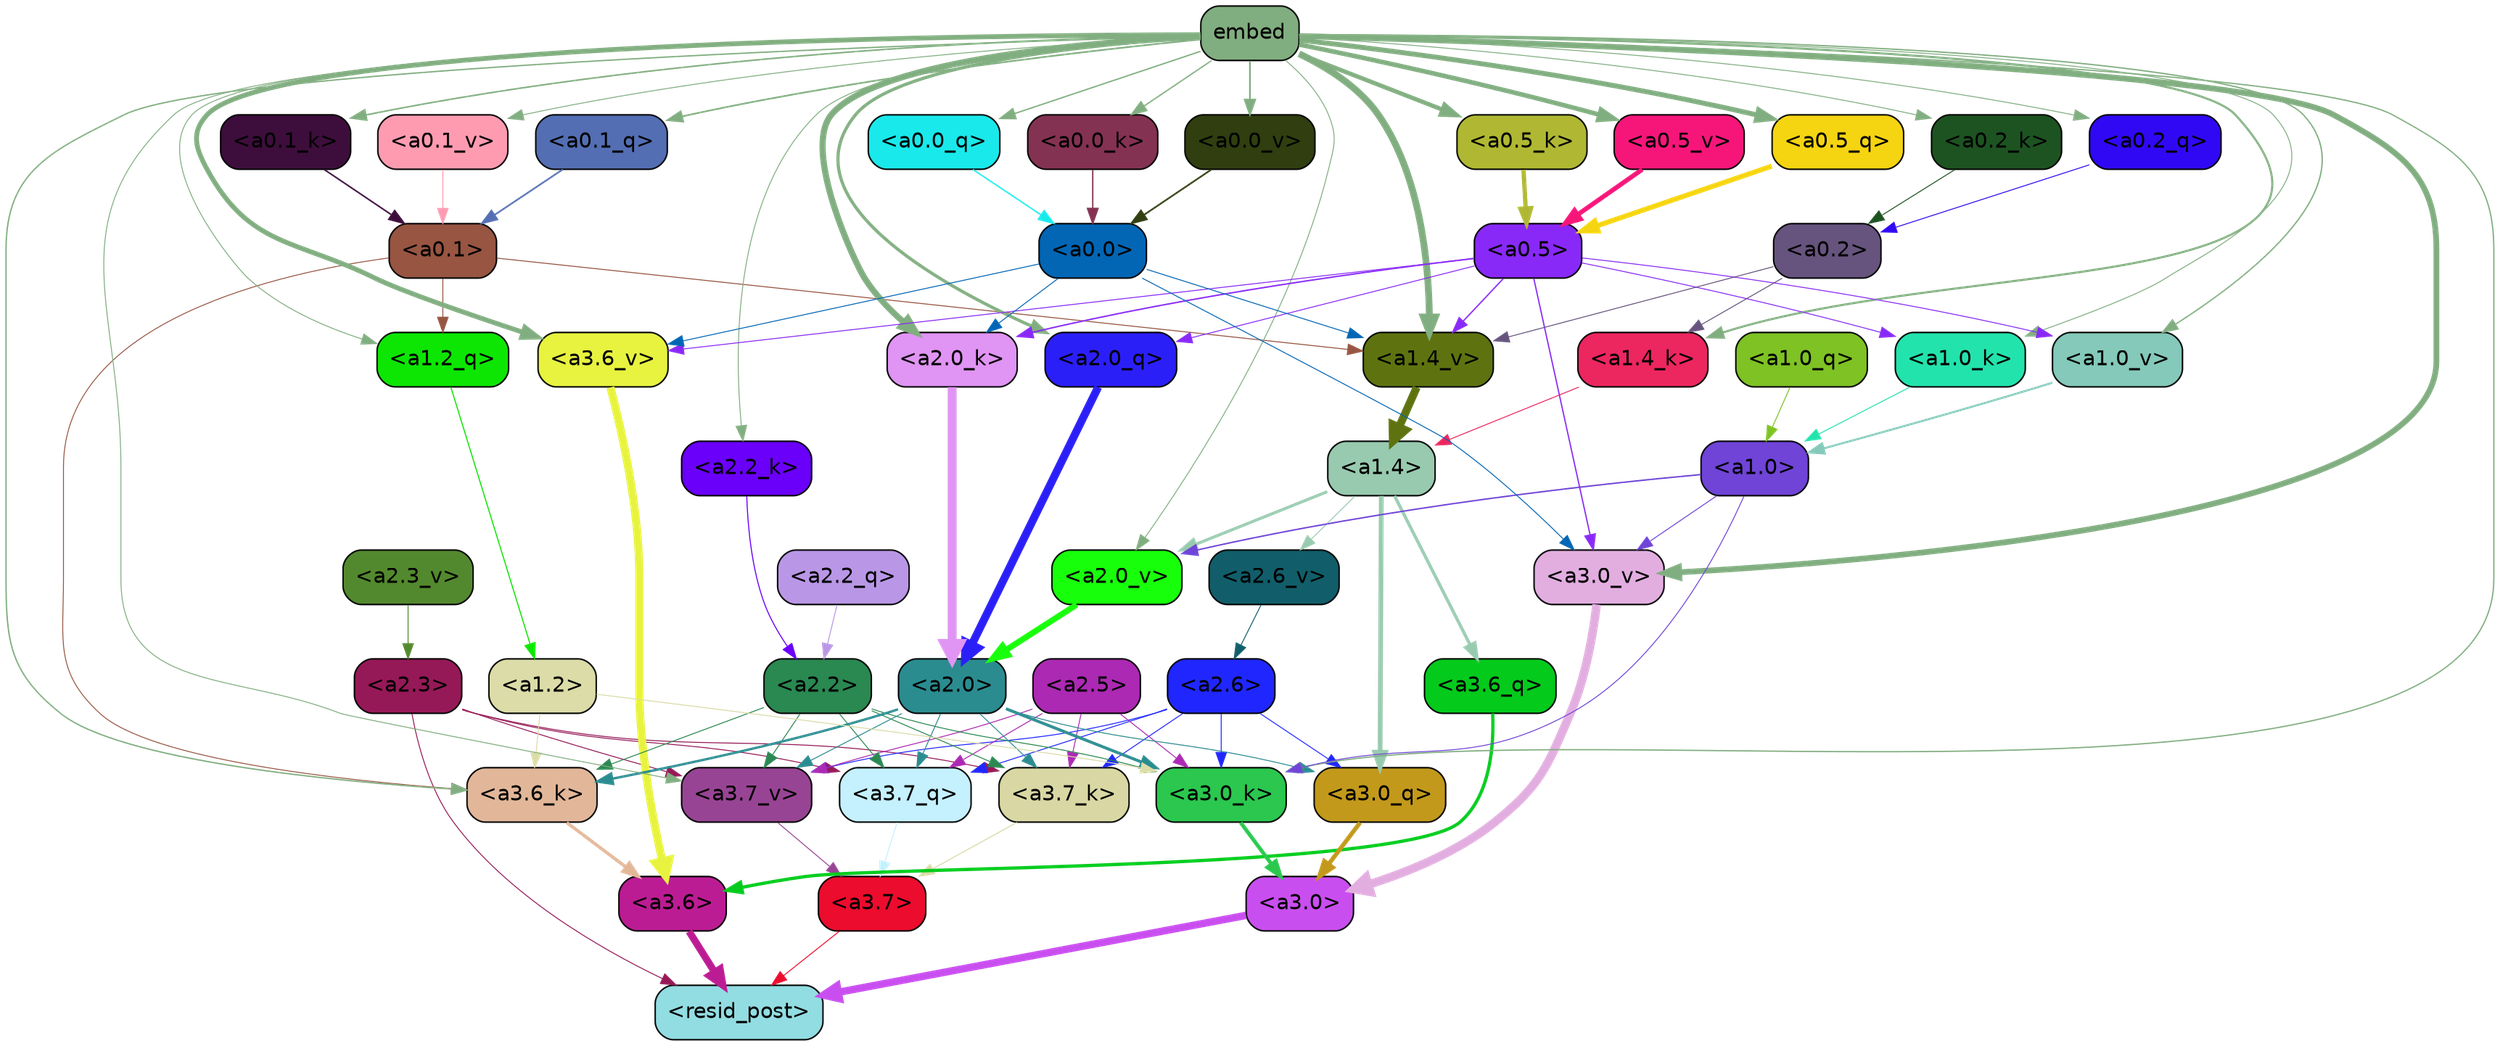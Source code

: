 strict digraph "" {
	graph [bgcolor=transparent,
		layout=dot,
		overlap=false,
		splines=true
	];
	"<a3.7>"	[color=black,
		fillcolor="#ec0c2d",
		fontname=Helvetica,
		shape=box,
		style="filled, rounded"];
	"<resid_post>"	[color=black,
		fillcolor="#92dde2",
		fontname=Helvetica,
		shape=box,
		style="filled, rounded"];
	"<a3.7>" -> "<resid_post>"	[color="#ec0c2d",
		penwidth=0.6];
	"<a3.6>"	[color=black,
		fillcolor="#bc1c93",
		fontname=Helvetica,
		shape=box,
		style="filled, rounded"];
	"<a3.6>" -> "<resid_post>"	[color="#bc1c93",
		penwidth=4.751592040061951];
	"<a3.0>"	[color=black,
		fillcolor="#c94eef",
		fontname=Helvetica,
		shape=box,
		style="filled, rounded"];
	"<a3.0>" -> "<resid_post>"	[color="#c94eef",
		penwidth=4.904066681861877];
	"<a2.3>"	[color=black,
		fillcolor="#961957",
		fontname=Helvetica,
		shape=box,
		style="filled, rounded"];
	"<a2.3>" -> "<resid_post>"	[color="#961957",
		penwidth=0.6];
	"<a3.7_q>"	[color=black,
		fillcolor="#c5f0fd",
		fontname=Helvetica,
		shape=box,
		style="filled, rounded"];
	"<a2.3>" -> "<a3.7_q>"	[color="#961957",
		penwidth=0.6];
	"<a3.7_k>"	[color=black,
		fillcolor="#d9d8a4",
		fontname=Helvetica,
		shape=box,
		style="filled, rounded"];
	"<a2.3>" -> "<a3.7_k>"	[color="#961957",
		penwidth=0.6069068089127541];
	"<a3.7_v>"	[color=black,
		fillcolor="#984494",
		fontname=Helvetica,
		shape=box,
		style="filled, rounded"];
	"<a2.3>" -> "<a3.7_v>"	[color="#961957",
		penwidth=0.6];
	"<a3.7_q>" -> "<a3.7>"	[color="#c5f0fd",
		penwidth=0.6];
	"<a3.6_q>"	[color=black,
		fillcolor="#04ca1c",
		fontname=Helvetica,
		shape=box,
		style="filled, rounded"];
	"<a3.6_q>" -> "<a3.6>"	[color="#04ca1c",
		penwidth=2.160832464694977];
	"<a3.0_q>"	[color=black,
		fillcolor="#c2991b",
		fontname=Helvetica,
		shape=box,
		style="filled, rounded"];
	"<a3.0_q>" -> "<a3.0>"	[color="#c2991b",
		penwidth=2.870753765106201];
	"<a3.7_k>" -> "<a3.7>"	[color="#d9d8a4",
		penwidth=0.6];
	"<a3.6_k>"	[color=black,
		fillcolor="#e2b799",
		fontname=Helvetica,
		shape=box,
		style="filled, rounded"];
	"<a3.6_k>" -> "<a3.6>"	[color="#e2b799",
		penwidth=2.13908451795578];
	"<a3.0_k>"	[color=black,
		fillcolor="#2bc74e",
		fontname=Helvetica,
		shape=box,
		style="filled, rounded"];
	"<a3.0_k>" -> "<a3.0>"	[color="#2bc74e",
		penwidth=2.520303964614868];
	"<a3.7_v>" -> "<a3.7>"	[color="#984494",
		penwidth=0.6];
	"<a3.6_v>"	[color=black,
		fillcolor="#e7f33f",
		fontname=Helvetica,
		shape=box,
		style="filled, rounded"];
	"<a3.6_v>" -> "<a3.6>"	[color="#e7f33f",
		penwidth=5.297133803367615];
	"<a3.0_v>"	[color=black,
		fillcolor="#e2aee0",
		fontname=Helvetica,
		shape=box,
		style="filled, rounded"];
	"<a3.0_v>" -> "<a3.0>"	[color="#e2aee0",
		penwidth=5.680712580680847];
	"<a2.6>"	[color=black,
		fillcolor="#1f27fe",
		fontname=Helvetica,
		shape=box,
		style="filled, rounded"];
	"<a2.6>" -> "<a3.7_q>"	[color="#1f27fe",
		penwidth=0.6];
	"<a2.6>" -> "<a3.0_q>"	[color="#1f27fe",
		penwidth=0.6];
	"<a2.6>" -> "<a3.7_k>"	[color="#1f27fe",
		penwidth=0.6];
	"<a2.6>" -> "<a3.0_k>"	[color="#1f27fe",
		penwidth=0.6];
	"<a2.6>" -> "<a3.7_v>"	[color="#1f27fe",
		penwidth=0.6];
	"<a2.5>"	[color=black,
		fillcolor="#ac29b3",
		fontname=Helvetica,
		shape=box,
		style="filled, rounded"];
	"<a2.5>" -> "<a3.7_q>"	[color="#ac29b3",
		penwidth=0.6];
	"<a2.5>" -> "<a3.7_k>"	[color="#ac29b3",
		penwidth=0.6];
	"<a2.5>" -> "<a3.0_k>"	[color="#ac29b3",
		penwidth=0.6];
	"<a2.5>" -> "<a3.7_v>"	[color="#ac29b3",
		penwidth=0.6];
	"<a2.2>"	[color=black,
		fillcolor="#2a8851",
		fontname=Helvetica,
		shape=box,
		style="filled, rounded"];
	"<a2.2>" -> "<a3.7_q>"	[color="#2a8851",
		penwidth=0.6];
	"<a2.2>" -> "<a3.7_k>"	[color="#2a8851",
		penwidth=0.6];
	"<a2.2>" -> "<a3.6_k>"	[color="#2a8851",
		penwidth=0.6];
	"<a2.2>" -> "<a3.0_k>"	[color="#2a8851",
		penwidth=0.6];
	"<a2.2>" -> "<a3.7_v>"	[color="#2a8851",
		penwidth=0.6];
	"<a2.0>"	[color=black,
		fillcolor="#2b8c90",
		fontname=Helvetica,
		shape=box,
		style="filled, rounded"];
	"<a2.0>" -> "<a3.7_q>"	[color="#2b8c90",
		penwidth=0.6];
	"<a2.0>" -> "<a3.0_q>"	[color="#2b8c90",
		penwidth=0.6];
	"<a2.0>" -> "<a3.7_k>"	[color="#2b8c90",
		penwidth=0.6];
	"<a2.0>" -> "<a3.6_k>"	[color="#2b8c90",
		penwidth=1.564806342124939];
	"<a2.0>" -> "<a3.0_k>"	[color="#2b8c90",
		penwidth=1.9353990852832794];
	"<a2.0>" -> "<a3.7_v>"	[color="#2b8c90",
		penwidth=0.6];
	"<a1.4>"	[color=black,
		fillcolor="#98caaf",
		fontname=Helvetica,
		shape=box,
		style="filled, rounded"];
	"<a1.4>" -> "<a3.6_q>"	[color="#98caaf",
		penwidth=2.0727532356977463];
	"<a1.4>" -> "<a3.0_q>"	[color="#98caaf",
		penwidth=3.1279823780059814];
	"<a2.6_v>"	[color=black,
		fillcolor="#115e6a",
		fontname=Helvetica,
		shape=box,
		style="filled, rounded"];
	"<a1.4>" -> "<a2.6_v>"	[color="#98caaf",
		penwidth=0.6];
	"<a2.0_v>"	[color=black,
		fillcolor="#18ff0b",
		fontname=Helvetica,
		shape=box,
		style="filled, rounded"];
	"<a1.4>" -> "<a2.0_v>"	[color="#98caaf",
		penwidth=1.9170897603034973];
	"<a1.2>"	[color=black,
		fillcolor="#dbdca7",
		fontname=Helvetica,
		shape=box,
		style="filled, rounded"];
	"<a1.2>" -> "<a3.6_k>"	[color="#dbdca7",
		penwidth=0.6];
	"<a1.2>" -> "<a3.0_k>"	[color="#dbdca7",
		penwidth=0.6];
	"<a0.1>"	[color=black,
		fillcolor="#975542",
		fontname=Helvetica,
		shape=box,
		style="filled, rounded"];
	"<a0.1>" -> "<a3.6_k>"	[color="#975542",
		penwidth=0.6];
	"<a1.2_q>"	[color=black,
		fillcolor="#0de603",
		fontname=Helvetica,
		shape=box,
		style="filled, rounded"];
	"<a0.1>" -> "<a1.2_q>"	[color="#975542",
		penwidth=0.6];
	"<a1.4_v>"	[color=black,
		fillcolor="#5e7310",
		fontname=Helvetica,
		shape=box,
		style="filled, rounded"];
	"<a0.1>" -> "<a1.4_v>"	[color="#975542",
		penwidth=0.6202214732766151];
	embed	[color=black,
		fillcolor="#81ae80",
		fontname=Helvetica,
		shape=box,
		style="filled, rounded"];
	embed -> "<a3.6_k>"	[color="#81ae80",
		penwidth=0.8915999233722687];
	embed -> "<a3.0_k>"	[color="#81ae80",
		penwidth=0.832088902592659];
	embed -> "<a3.7_v>"	[color="#81ae80",
		penwidth=0.6];
	embed -> "<a3.6_v>"	[color="#81ae80",
		penwidth=3.1840110421180725];
	embed -> "<a3.0_v>"	[color="#81ae80",
		penwidth=3.8132747188210487];
	"<a2.0_q>"	[color=black,
		fillcolor="#2b1ff8",
		fontname=Helvetica,
		shape=box,
		style="filled, rounded"];
	embed -> "<a2.0_q>"	[color="#81ae80",
		penwidth=2.084651827812195];
	"<a2.2_k>"	[color=black,
		fillcolor="#6a00f9",
		fontname=Helvetica,
		shape=box,
		style="filled, rounded"];
	embed -> "<a2.2_k>"	[color="#81ae80",
		penwidth=0.6];
	"<a2.0_k>"	[color=black,
		fillcolor="#e094f3",
		fontname=Helvetica,
		shape=box,
		style="filled, rounded"];
	embed -> "<a2.0_k>"	[color="#81ae80",
		penwidth=4.084526404738426];
	embed -> "<a2.0_v>"	[color="#81ae80",
		penwidth=0.6];
	embed -> "<a1.2_q>"	[color="#81ae80",
		penwidth=0.6];
	"<a1.4_k>"	[color=black,
		fillcolor="#ec265f",
		fontname=Helvetica,
		shape=box,
		style="filled, rounded"];
	embed -> "<a1.4_k>"	[color="#81ae80",
		penwidth=1.3912410736083984];
	"<a1.0_k>"	[color=black,
		fillcolor="#23e3ac",
		fontname=Helvetica,
		shape=box,
		style="filled, rounded"];
	embed -> "<a1.0_k>"	[color="#81ae80",
		penwidth=0.6];
	embed -> "<a1.4_v>"	[color="#81ae80",
		penwidth=4.4888065457344055];
	"<a1.0_v>"	[color=black,
		fillcolor="#84c9b9",
		fontname=Helvetica,
		shape=box,
		style="filled, rounded"];
	embed -> "<a1.0_v>"	[color="#81ae80",
		penwidth=0.8796700537204742];
	"<a0.5_q>"	[color=black,
		fillcolor="#f5d411",
		fontname=Helvetica,
		shape=box,
		style="filled, rounded"];
	embed -> "<a0.5_q>"	[color="#81ae80",
		penwidth=3.271599531173706];
	"<a0.2_q>"	[color=black,
		fillcolor="#3008f4",
		fontname=Helvetica,
		shape=box,
		style="filled, rounded"];
	embed -> "<a0.2_q>"	[color="#81ae80",
		penwidth=0.6];
	"<a0.1_q>"	[color=black,
		fillcolor="#536eb3",
		fontname=Helvetica,
		shape=box,
		style="filled, rounded"];
	embed -> "<a0.1_q>"	[color="#81ae80",
		penwidth=1.0982342958450317];
	"<a0.0_q>"	[color=black,
		fillcolor="#19e9eb",
		fontname=Helvetica,
		shape=box,
		style="filled, rounded"];
	embed -> "<a0.0_q>"	[color="#81ae80",
		penwidth=0.8850786089897156];
	"<a0.5_k>"	[color=black,
		fillcolor="#b0b833",
		fontname=Helvetica,
		shape=box,
		style="filled, rounded"];
	embed -> "<a0.5_k>"	[color="#81ae80",
		penwidth=2.8332607746124268];
	"<a0.2_k>"	[color=black,
		fillcolor="#1d5321",
		fontname=Helvetica,
		shape=box,
		style="filled, rounded"];
	embed -> "<a0.2_k>"	[color="#81ae80",
		penwidth=0.6];
	"<a0.1_k>"	[color=black,
		fillcolor="#3d0e3c",
		fontname=Helvetica,
		shape=box,
		style="filled, rounded"];
	embed -> "<a0.1_k>"	[color="#81ae80",
		penwidth=1.008571445941925];
	"<a0.0_k>"	[color=black,
		fillcolor="#843251",
		fontname=Helvetica,
		shape=box,
		style="filled, rounded"];
	embed -> "<a0.0_k>"	[color="#81ae80",
		penwidth=0.8747775554656982];
	"<a0.5_v>"	[color=black,
		fillcolor="#f6167a",
		fontname=Helvetica,
		shape=box,
		style="filled, rounded"];
	embed -> "<a0.5_v>"	[color="#81ae80",
		penwidth=3.0338101387023926];
	"<a0.1_v>"	[color=black,
		fillcolor="#fe9bb1",
		fontname=Helvetica,
		shape=box,
		style="filled, rounded"];
	embed -> "<a0.1_v>"	[color="#81ae80",
		penwidth=0.6];
	"<a0.0_v>"	[color=black,
		fillcolor="#303e10",
		fontname=Helvetica,
		shape=box,
		style="filled, rounded"];
	embed -> "<a0.0_v>"	[color="#81ae80",
		penwidth=1.1078194975852966];
	"<a1.0>"	[color=black,
		fillcolor="#6f44d7",
		fontname=Helvetica,
		shape=box,
		style="filled, rounded"];
	"<a1.0>" -> "<a3.0_k>"	[color="#6f44d7",
		penwidth=0.6];
	"<a1.0>" -> "<a3.0_v>"	[color="#6f44d7",
		penwidth=0.6];
	"<a1.0>" -> "<a2.0_v>"	[color="#6f44d7",
		penwidth=0.9450988052412868];
	"<a0.5>"	[color=black,
		fillcolor="#8929f7",
		fontname=Helvetica,
		shape=box,
		style="filled, rounded"];
	"<a0.5>" -> "<a3.6_v>"	[color="#8929f7",
		penwidth=0.6];
	"<a0.5>" -> "<a3.0_v>"	[color="#8929f7",
		penwidth=0.8331108838319778];
	"<a0.5>" -> "<a2.0_q>"	[color="#8929f7",
		penwidth=0.6];
	"<a0.5>" -> "<a2.0_k>"	[color="#8929f7",
		penwidth=0.9412797391414642];
	"<a0.5>" -> "<a1.0_k>"	[color="#8929f7",
		penwidth=0.6];
	"<a0.5>" -> "<a1.4_v>"	[color="#8929f7",
		penwidth=0.8757842034101486];
	"<a0.5>" -> "<a1.0_v>"	[color="#8929f7",
		penwidth=0.6];
	"<a0.0>"	[color=black,
		fillcolor="#0266b5",
		fontname=Helvetica,
		shape=box,
		style="filled, rounded"];
	"<a0.0>" -> "<a3.6_v>"	[color="#0266b5",
		penwidth=0.6];
	"<a0.0>" -> "<a3.0_v>"	[color="#0266b5",
		penwidth=0.6];
	"<a0.0>" -> "<a2.0_k>"	[color="#0266b5",
		penwidth=0.6];
	"<a0.0>" -> "<a1.4_v>"	[color="#0266b5",
		penwidth=0.6];
	"<a2.2_q>"	[color=black,
		fillcolor="#b997e6",
		fontname=Helvetica,
		shape=box,
		style="filled, rounded"];
	"<a2.2_q>" -> "<a2.2>"	[color="#b997e6",
		penwidth=0.6];
	"<a2.0_q>" -> "<a2.0>"	[color="#2b1ff8",
		penwidth=5.29856276512146];
	"<a2.2_k>" -> "<a2.2>"	[color="#6a00f9",
		penwidth=0.6722683310508728];
	"<a2.0_k>" -> "<a2.0>"	[color="#e094f3",
		penwidth=5.859246134757996];
	"<a2.6_v>" -> "<a2.6>"	[color="#115e6a",
		penwidth=0.6];
	"<a2.3_v>"	[color=black,
		fillcolor="#53892e",
		fontname=Helvetica,
		shape=box,
		style="filled, rounded"];
	"<a2.3_v>" -> "<a2.3>"	[color="#53892e",
		penwidth=0.6];
	"<a2.0_v>" -> "<a2.0>"	[color="#18ff0b",
		penwidth=3.9621697664260864];
	"<a1.2_q>" -> "<a1.2>"	[color="#0de603",
		penwidth=0.7185482024215162];
	"<a1.0_q>"	[color=black,
		fillcolor="#7ec224",
		fontname=Helvetica,
		shape=box,
		style="filled, rounded"];
	"<a1.0_q>" -> "<a1.0>"	[color="#7ec224",
		penwidth=0.6];
	"<a1.4_k>" -> "<a1.4>"	[color="#ec265f",
		penwidth=0.6];
	"<a1.0_k>" -> "<a1.0>"	[color="#23e3ac",
		penwidth=0.6];
	"<a1.4_v>" -> "<a1.4>"	[color="#5e7310",
		penwidth=5.280138969421387];
	"<a1.0_v>" -> "<a1.0>"	[color="#84c9b9",
		penwidth=1.318962275981903];
	"<a0.2>"	[color=black,
		fillcolor="#66547e",
		fontname=Helvetica,
		shape=box,
		style="filled, rounded"];
	"<a0.2>" -> "<a1.4_k>"	[color="#66547e",
		penwidth=0.6];
	"<a0.2>" -> "<a1.4_v>"	[color="#66547e",
		penwidth=0.6];
	"<a0.5_q>" -> "<a0.5>"	[color="#f5d411",
		penwidth=3.2715916633605957];
	"<a0.2_q>" -> "<a0.2>"	[color="#3008f4",
		penwidth=0.6];
	"<a0.1_q>" -> "<a0.1>"	[color="#536eb3",
		penwidth=1.0982357263565063];
	"<a0.0_q>" -> "<a0.0>"	[color="#19e9eb",
		penwidth=0.8850758075714111];
	"<a0.5_k>" -> "<a0.5>"	[color="#b0b833",
		penwidth=2.833264708518982];
	"<a0.2_k>" -> "<a0.2>"	[color="#1d5321",
		penwidth=0.6];
	"<a0.1_k>" -> "<a0.1>"	[color="#3d0e3c",
		penwidth=1.0085628032684326];
	"<a0.0_k>" -> "<a0.0>"	[color="#843251",
		penwidth=0.8747712969779968];
	"<a0.5_v>" -> "<a0.5>"	[color="#f6167a",
		penwidth=3.0403636693954468];
	"<a0.1_v>" -> "<a0.1>"	[color="#fe9bb1",
		penwidth=0.6];
	"<a0.0_v>" -> "<a0.0>"	[color="#303e10",
		penwidth=1.1078208088874817];
}
